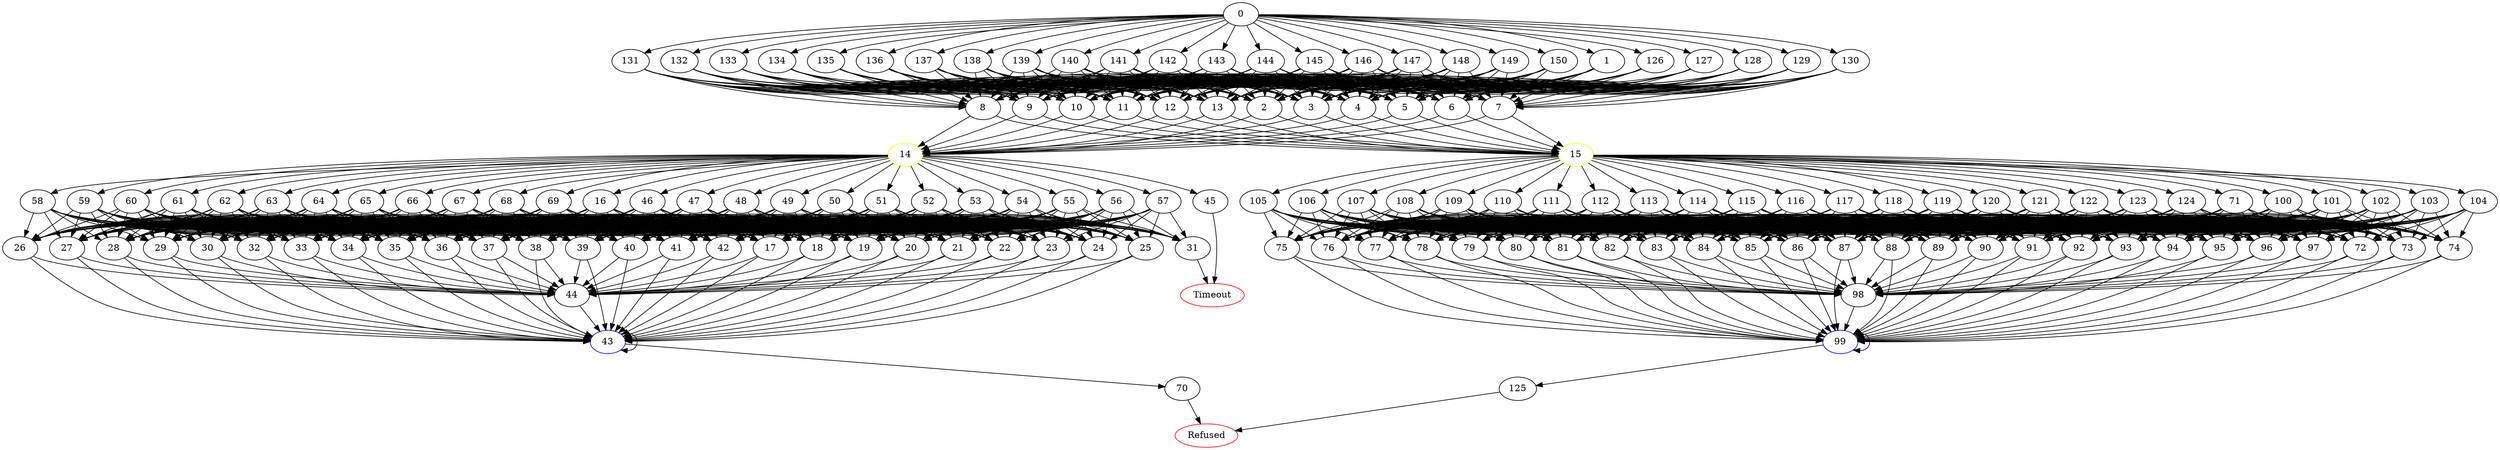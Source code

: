 digraph G {
	0 -> 1;
	0 -> 126;
	0 -> 127;
	0 -> 128;
	0 -> 129;
	0 -> 130;
	0 -> 131;
	0 -> 132;
	0 -> 133;
	0 -> 134;
	0 -> 135;
	0 -> 136;
	0 -> 137;
	0 -> 138;
	0 -> 139;
	0 -> 140;
	0 -> 141;
	0 -> 142;
	0 -> 143;
	0 -> 144;
	0 -> 145;
	0 -> 146;
	0 -> 147;
	0 -> 148;
	0 -> 149;
	0 -> 150;
	1 -> 2;
	1 -> 3;
	1 -> 4;
	1 -> 5;
	1 -> 6;
	1 -> 7;
	1 -> 8;
	1 -> 9;
	1 -> 10;
	1 -> 11;
	1 -> 12;
	1 -> 13;
	2 -> "14";
14 [color=yellow];
	2 -> "15";
15 [color=yellow];
	3 -> "14";
14 [color=yellow];
	3 -> "15";
15 [color=yellow];
	4 -> "14";
14 [color=yellow];
	4 -> "15";
15 [color=yellow];
	5 -> "14";
14 [color=yellow];
	5 -> "15";
15 [color=yellow];
	6 -> "14";
14 [color=yellow];
	6 -> "15";
15 [color=yellow];
	7 -> "14";
14 [color=yellow];
	7 -> "15";
15 [color=yellow];
	8 -> "14";
14 [color=yellow];
	8 -> "15";
15 [color=yellow];
	9 -> "14";
14 [color=yellow];
	9 -> "15";
15 [color=yellow];
	10 -> "14";
14 [color=yellow];
	10 -> "15";
15 [color=yellow];
	11 -> "14";
14 [color=yellow];
	11 -> "15";
15 [color=yellow];
	12 -> "14";
14 [color=yellow];
	12 -> "15";
15 [color=yellow];
	13 -> "14";
14 [color=yellow];
	13 -> "15";
15 [color=yellow];
	14 -> 16;
	14 -> 45;
	14 -> 46;
	14 -> 47;
	14 -> 48;
	14 -> 49;
	14 -> 50;
	14 -> 51;
	14 -> 52;
	14 -> 53;
	14 -> 54;
	14 -> 55;
	14 -> 56;
	14 -> 57;
	14 -> 58;
	14 -> 59;
	14 -> 60;
	14 -> 61;
	14 -> 62;
	14 -> 63;
	14 -> 64;
	14 -> 65;
	14 -> 66;
	14 -> 67;
	14 -> 68;
	14 -> 69;
	15 -> 71;
	15 -> 100;
	15 -> 101;
	15 -> 102;
	15 -> 103;
	15 -> 104;
	15 -> 105;
	15 -> 106;
	15 -> 107;
	15 -> 108;
	15 -> 109;
	15 -> 110;
	15 -> 111;
	15 -> 112;
	15 -> 113;
	15 -> 114;
	15 -> 115;
	15 -> 116;
	15 -> 117;
	15 -> 118;
	15 -> 119;
	15 -> 120;
	15 -> 121;
	15 -> 122;
	15 -> 123;
	15 -> 124;
	16 -> 17;
	16 -> 18;
	16 -> 19;
	16 -> 20;
	16 -> 21;
	16 -> 22;
	16 -> 23;
	16 -> 24;
	16 -> 25;
	16 -> 26;
	16 -> 27;
	16 -> 28;
	16 -> 29;
	16 -> 30;
	16 -> 31;
	16 -> 32;
	16 -> 33;
	16 -> 34;
	16 -> 35;
	16 -> 36;
	16 -> 37;
	16 -> 38;
	16 -> 39;
	16 -> 40;
	16 -> 41;
	16 -> 42;
	17 -> "43";
43 [color=blue];
	17 -> 44;
	18 -> "43";
43 [color=blue];
	18 -> 44;
	19 -> "43";
43 [color=blue];
	19 -> 44;
	20 -> "43";
43 [color=blue];
	20 -> 44;
	21 -> "43";
43 [color=blue];
	21 -> 44;
	22 -> "43";
43 [color=blue];
	22 -> 44;
	23 -> "43";
43 [color=blue];
	23 -> 44;
	24 -> "43";
43 [color=blue];
	24 -> 44;
	25 -> "43";
43 [color=blue];
	25 -> 44;
	26 -> "43";
43 [color=blue];
	26 -> 44;
	27 -> "43";
43 [color=blue];
	27 -> 44;
	28 -> "43";
43 [color=blue];
	28 -> 44;
	29 -> "43";
43 [color=blue];
	29 -> 44;
	30 -> "43";
43 [color=blue];
	30 -> 44;
	31 -> "Timeout";
Timeout [color=red];
	32 -> "43";
43 [color=blue];
	32 -> 44;
	33 -> "43";
43 [color=blue];
	33 -> 44;
	34 -> "43";
43 [color=blue];
	34 -> 44;
	35 -> "43";
43 [color=blue];
	35 -> 44;
	36 -> "43";
43 [color=blue];
	36 -> 44;
	37 -> "43";
43 [color=blue];
	37 -> 44;
	38 -> "43";
43 [color=blue];
	38 -> 44;
	39 -> "43";
43 [color=blue];
	39 -> 44;
	40 -> "43";
43 [color=blue];
	40 -> 44;
	41 -> "43";
43 [color=blue];
	41 -> 44;
	42 -> "43";
43 [color=blue];
	42 -> 44;
	43 -> "43";
43 [color=blue];
	43 -> 70;
	44 -> "43";
43 [color=blue];
	45 -> "Timeout";
Timeout [color=red];
	46 -> 17;
	46 -> 18;
	46 -> 19;
	46 -> 20;
	46 -> 21;
	46 -> 22;
	46 -> 23;
	46 -> 24;
	46 -> 25;
	46 -> 26;
	46 -> 27;
	46 -> 28;
	46 -> 29;
	46 -> 30;
	46 -> 31;
	46 -> 32;
	46 -> 33;
	46 -> 34;
	46 -> 35;
	46 -> 36;
	46 -> 37;
	46 -> 38;
	46 -> 39;
	46 -> 40;
	46 -> 41;
	46 -> 42;
	47 -> 17;
	47 -> 18;
	47 -> 19;
	47 -> 20;
	47 -> 21;
	47 -> 22;
	47 -> 23;
	47 -> 24;
	47 -> 25;
	47 -> 26;
	47 -> 27;
	47 -> 28;
	47 -> 29;
	47 -> 30;
	47 -> 31;
	47 -> 32;
	47 -> 33;
	47 -> 34;
	47 -> 35;
	47 -> 36;
	47 -> 37;
	47 -> 38;
	47 -> 39;
	47 -> 40;
	47 -> 41;
	47 -> 42;
	48 -> 17;
	48 -> 18;
	48 -> 19;
	48 -> 20;
	48 -> 21;
	48 -> 22;
	48 -> 23;
	48 -> 24;
	48 -> 25;
	48 -> 26;
	48 -> 27;
	48 -> 28;
	48 -> 29;
	48 -> 30;
	48 -> 31;
	48 -> 32;
	48 -> 33;
	48 -> 34;
	48 -> 35;
	48 -> 36;
	48 -> 37;
	48 -> 38;
	48 -> 39;
	48 -> 40;
	48 -> 41;
	48 -> 42;
	49 -> 17;
	49 -> 18;
	49 -> 19;
	49 -> 20;
	49 -> 21;
	49 -> 22;
	49 -> 23;
	49 -> 24;
	49 -> 25;
	49 -> 26;
	49 -> 27;
	49 -> 28;
	49 -> 29;
	49 -> 30;
	49 -> 31;
	49 -> 32;
	49 -> 33;
	49 -> 34;
	49 -> 35;
	49 -> 36;
	49 -> 37;
	49 -> 38;
	49 -> 39;
	49 -> 40;
	49 -> 41;
	49 -> 42;
	50 -> 17;
	50 -> 18;
	50 -> 19;
	50 -> 20;
	50 -> 21;
	50 -> 22;
	50 -> 23;
	50 -> 24;
	50 -> 25;
	50 -> 26;
	50 -> 27;
	50 -> 28;
	50 -> 29;
	50 -> 30;
	50 -> 31;
	50 -> 32;
	50 -> 33;
	50 -> 34;
	50 -> 35;
	50 -> 36;
	50 -> 37;
	50 -> 38;
	50 -> 39;
	50 -> 40;
	50 -> 41;
	50 -> 42;
	51 -> 17;
	51 -> 18;
	51 -> 19;
	51 -> 20;
	51 -> 21;
	51 -> 22;
	51 -> 23;
	51 -> 24;
	51 -> 25;
	51 -> 26;
	51 -> 27;
	51 -> 28;
	51 -> 29;
	51 -> 30;
	51 -> 31;
	51 -> 32;
	51 -> 33;
	51 -> 34;
	51 -> 35;
	51 -> 36;
	51 -> 37;
	51 -> 38;
	51 -> 39;
	51 -> 40;
	51 -> 41;
	51 -> 42;
	52 -> 17;
	52 -> 18;
	52 -> 19;
	52 -> 20;
	52 -> 21;
	52 -> 22;
	52 -> 23;
	52 -> 24;
	52 -> 25;
	52 -> 26;
	52 -> 27;
	52 -> 28;
	52 -> 29;
	52 -> 30;
	52 -> 31;
	52 -> 32;
	52 -> 33;
	52 -> 34;
	52 -> 35;
	52 -> 36;
	52 -> 37;
	52 -> 38;
	52 -> 39;
	52 -> 40;
	52 -> 41;
	52 -> 42;
	53 -> 17;
	53 -> 18;
	53 -> 19;
	53 -> 20;
	53 -> 21;
	53 -> 22;
	53 -> 23;
	53 -> 24;
	53 -> 25;
	53 -> 26;
	53 -> 27;
	53 -> 28;
	53 -> 29;
	53 -> 30;
	53 -> 31;
	53 -> 32;
	53 -> 33;
	53 -> 34;
	53 -> 35;
	53 -> 36;
	53 -> 37;
	53 -> 38;
	53 -> 39;
	53 -> 40;
	53 -> 41;
	53 -> 42;
	54 -> 17;
	54 -> 18;
	54 -> 19;
	54 -> 20;
	54 -> 21;
	54 -> 22;
	54 -> 23;
	54 -> 24;
	54 -> 25;
	54 -> 26;
	54 -> 27;
	54 -> 28;
	54 -> 29;
	54 -> 30;
	54 -> 31;
	54 -> 32;
	54 -> 33;
	54 -> 34;
	54 -> 35;
	54 -> 36;
	54 -> 37;
	54 -> 38;
	54 -> 39;
	54 -> 40;
	54 -> 41;
	54 -> 42;
	55 -> 17;
	55 -> 18;
	55 -> 19;
	55 -> 20;
	55 -> 21;
	55 -> 22;
	55 -> 23;
	55 -> 24;
	55 -> 25;
	55 -> 26;
	55 -> 27;
	55 -> 28;
	55 -> 29;
	55 -> 30;
	55 -> 31;
	55 -> 32;
	55 -> 33;
	55 -> 34;
	55 -> 35;
	55 -> 36;
	55 -> 37;
	55 -> 38;
	55 -> 39;
	55 -> 40;
	55 -> 41;
	55 -> 42;
	56 -> 17;
	56 -> 18;
	56 -> 19;
	56 -> 20;
	56 -> 21;
	56 -> 22;
	56 -> 23;
	56 -> 24;
	56 -> 25;
	56 -> 26;
	56 -> 27;
	56 -> 28;
	56 -> 29;
	56 -> 30;
	56 -> 31;
	56 -> 32;
	56 -> 33;
	56 -> 34;
	56 -> 35;
	56 -> 36;
	56 -> 37;
	56 -> 38;
	56 -> 39;
	56 -> 40;
	56 -> 41;
	56 -> 42;
	57 -> 17;
	57 -> 18;
	57 -> 19;
	57 -> 20;
	57 -> 21;
	57 -> 22;
	57 -> 23;
	57 -> 24;
	57 -> 25;
	57 -> 26;
	57 -> 27;
	57 -> 28;
	57 -> 29;
	57 -> 30;
	57 -> 31;
	57 -> 32;
	57 -> 33;
	57 -> 34;
	57 -> 35;
	57 -> 36;
	57 -> 37;
	57 -> 38;
	57 -> 39;
	57 -> 40;
	57 -> 41;
	57 -> 42;
	58 -> 17;
	58 -> 18;
	58 -> 19;
	58 -> 20;
	58 -> 21;
	58 -> 22;
	58 -> 23;
	58 -> 24;
	58 -> 25;
	58 -> 26;
	58 -> 27;
	58 -> 28;
	58 -> 29;
	58 -> 30;
	58 -> 31;
	58 -> 32;
	58 -> 33;
	58 -> 34;
	58 -> 35;
	58 -> 36;
	58 -> 37;
	58 -> 38;
	58 -> 39;
	58 -> 40;
	58 -> 41;
	58 -> 42;
	59 -> 17;
	59 -> 18;
	59 -> 19;
	59 -> 20;
	59 -> 21;
	59 -> 22;
	59 -> 23;
	59 -> 24;
	59 -> 25;
	59 -> 26;
	59 -> 27;
	59 -> 28;
	59 -> 29;
	59 -> 30;
	59 -> 31;
	59 -> 32;
	59 -> 33;
	59 -> 34;
	59 -> 35;
	59 -> 36;
	59 -> 37;
	59 -> 38;
	59 -> 39;
	59 -> 40;
	59 -> 41;
	59 -> 42;
	60 -> 17;
	60 -> 18;
	60 -> 19;
	60 -> 20;
	60 -> 21;
	60 -> 22;
	60 -> 23;
	60 -> 24;
	60 -> 25;
	60 -> 26;
	60 -> 27;
	60 -> 28;
	60 -> 29;
	60 -> 30;
	60 -> 31;
	60 -> 32;
	60 -> 33;
	60 -> 34;
	60 -> 35;
	60 -> 36;
	60 -> 37;
	60 -> 38;
	60 -> 39;
	60 -> 40;
	60 -> 41;
	60 -> 42;
	61 -> 17;
	61 -> 18;
	61 -> 19;
	61 -> 20;
	61 -> 21;
	61 -> 22;
	61 -> 23;
	61 -> 24;
	61 -> 25;
	61 -> 26;
	61 -> 27;
	61 -> 28;
	61 -> 29;
	61 -> 30;
	61 -> 31;
	61 -> 32;
	61 -> 33;
	61 -> 34;
	61 -> 35;
	61 -> 36;
	61 -> 37;
	61 -> 38;
	61 -> 39;
	61 -> 40;
	61 -> 41;
	61 -> 42;
	62 -> 17;
	62 -> 18;
	62 -> 19;
	62 -> 20;
	62 -> 21;
	62 -> 22;
	62 -> 23;
	62 -> 24;
	62 -> 25;
	62 -> 26;
	62 -> 27;
	62 -> 28;
	62 -> 29;
	62 -> 30;
	62 -> 31;
	62 -> 32;
	62 -> 33;
	62 -> 34;
	62 -> 35;
	62 -> 36;
	62 -> 37;
	62 -> 38;
	62 -> 39;
	62 -> 40;
	62 -> 41;
	62 -> 42;
	63 -> 17;
	63 -> 18;
	63 -> 19;
	63 -> 20;
	63 -> 21;
	63 -> 22;
	63 -> 23;
	63 -> 24;
	63 -> 25;
	63 -> 26;
	63 -> 27;
	63 -> 28;
	63 -> 29;
	63 -> 30;
	63 -> 31;
	63 -> 32;
	63 -> 33;
	63 -> 34;
	63 -> 35;
	63 -> 36;
	63 -> 37;
	63 -> 38;
	63 -> 39;
	63 -> 40;
	63 -> 41;
	63 -> 42;
	64 -> 17;
	64 -> 18;
	64 -> 19;
	64 -> 20;
	64 -> 21;
	64 -> 22;
	64 -> 23;
	64 -> 24;
	64 -> 25;
	64 -> 26;
	64 -> 27;
	64 -> 28;
	64 -> 29;
	64 -> 30;
	64 -> 31;
	64 -> 32;
	64 -> 33;
	64 -> 34;
	64 -> 35;
	64 -> 36;
	64 -> 37;
	64 -> 38;
	64 -> 39;
	64 -> 40;
	64 -> 41;
	64 -> 42;
	65 -> 17;
	65 -> 18;
	65 -> 19;
	65 -> 20;
	65 -> 21;
	65 -> 22;
	65 -> 23;
	65 -> 24;
	65 -> 25;
	65 -> 26;
	65 -> 27;
	65 -> 28;
	65 -> 29;
	65 -> 30;
	65 -> 31;
	65 -> 32;
	65 -> 33;
	65 -> 34;
	65 -> 35;
	65 -> 36;
	65 -> 37;
	65 -> 38;
	65 -> 39;
	65 -> 40;
	65 -> 41;
	65 -> 42;
	66 -> 17;
	66 -> 18;
	66 -> 19;
	66 -> 20;
	66 -> 21;
	66 -> 22;
	66 -> 23;
	66 -> 24;
	66 -> 25;
	66 -> 26;
	66 -> 27;
	66 -> 28;
	66 -> 29;
	66 -> 30;
	66 -> 31;
	66 -> 32;
	66 -> 33;
	66 -> 34;
	66 -> 35;
	66 -> 36;
	66 -> 37;
	66 -> 38;
	66 -> 39;
	66 -> 40;
	66 -> 41;
	66 -> 42;
	67 -> 17;
	67 -> 18;
	67 -> 19;
	67 -> 20;
	67 -> 21;
	67 -> 22;
	67 -> 23;
	67 -> 24;
	67 -> 25;
	67 -> 26;
	67 -> 27;
	67 -> 28;
	67 -> 29;
	67 -> 30;
	67 -> 31;
	67 -> 32;
	67 -> 33;
	67 -> 34;
	67 -> 35;
	67 -> 36;
	67 -> 37;
	67 -> 38;
	67 -> 39;
	67 -> 40;
	67 -> 41;
	67 -> 42;
	68 -> 17;
	68 -> 18;
	68 -> 19;
	68 -> 20;
	68 -> 21;
	68 -> 22;
	68 -> 23;
	68 -> 24;
	68 -> 25;
	68 -> 26;
	68 -> 27;
	68 -> 28;
	68 -> 29;
	68 -> 30;
	68 -> 31;
	68 -> 32;
	68 -> 33;
	68 -> 34;
	68 -> 35;
	68 -> 36;
	68 -> 37;
	68 -> 38;
	68 -> 39;
	68 -> 40;
	68 -> 41;
	68 -> 42;
	69 -> 17;
	69 -> 18;
	69 -> 19;
	69 -> 20;
	69 -> 21;
	69 -> 22;
	69 -> 23;
	69 -> 24;
	69 -> 25;
	69 -> 26;
	69 -> 27;
	69 -> 28;
	69 -> 29;
	69 -> 30;
	69 -> 31;
	69 -> 32;
	69 -> 33;
	69 -> 34;
	69 -> 35;
	69 -> 36;
	69 -> 37;
	69 -> 38;
	69 -> 39;
	69 -> 40;
	69 -> 41;
	69 -> 42;
	70 -> "Refused";
Refused [color=red];
	71 -> 72;
	71 -> 73;
	71 -> 74;
	71 -> 75;
	71 -> 76;
	71 -> 77;
	71 -> 78;
	71 -> 79;
	71 -> 80;
	71 -> 81;
	71 -> 82;
	71 -> 83;
	71 -> 84;
	71 -> 85;
	71 -> 86;
	71 -> 87;
	71 -> 88;
	71 -> 89;
	71 -> 90;
	71 -> 91;
	71 -> 92;
	71 -> 93;
	71 -> 94;
	71 -> 95;
	71 -> 96;
	71 -> 97;
	72 -> 98;
	72 -> "99";
99 [color=blue];
	73 -> 98;
	73 -> "99";
99 [color=blue];
	74 -> 98;
	74 -> "99";
99 [color=blue];
	75 -> 98;
	75 -> "99";
99 [color=blue];
	76 -> 98;
	76 -> "99";
99 [color=blue];
	77 -> 98;
	77 -> "99";
99 [color=blue];
	78 -> 98;
	78 -> "99";
99 [color=blue];
	79 -> 98;
	79 -> "99";
99 [color=blue];
	80 -> 98;
	80 -> "99";
99 [color=blue];
	81 -> 98;
	81 -> "99";
99 [color=blue];
	82 -> 98;
	82 -> "99";
99 [color=blue];
	83 -> 98;
	83 -> "99";
99 [color=blue];
	84 -> 98;
	84 -> "99";
99 [color=blue];
	85 -> 98;
	85 -> "99";
99 [color=blue];
	86 -> 98;
	86 -> "99";
99 [color=blue];
	87 -> 98;
	87 -> "99";
99 [color=blue];
	88 -> 98;
	88 -> "99";
99 [color=blue];
	89 -> 98;
	89 -> "99";
99 [color=blue];
	90 -> 98;
	90 -> "99";
99 [color=blue];
	91 -> 98;
	91 -> "99";
99 [color=blue];
	92 -> 98;
	92 -> "99";
99 [color=blue];
	93 -> 98;
	93 -> "99";
99 [color=blue];
	94 -> 98;
	94 -> "99";
99 [color=blue];
	95 -> 98;
	95 -> "99";
99 [color=blue];
	96 -> 98;
	96 -> "99";
99 [color=blue];
	97 -> 98;
	97 -> "99";
99 [color=blue];
	98 -> "99";
99 [color=blue];
	99 -> "99";
99 [color=blue];
	99 -> 125;
	100 -> 72;
	100 -> 73;
	100 -> 74;
	100 -> 75;
	100 -> 76;
	100 -> 77;
	100 -> 78;
	100 -> 79;
	100 -> 80;
	100 -> 81;
	100 -> 82;
	100 -> 83;
	100 -> 84;
	100 -> 85;
	100 -> 86;
	100 -> 87;
	100 -> 88;
	100 -> 89;
	100 -> 90;
	100 -> 91;
	100 -> 92;
	100 -> 93;
	100 -> 94;
	100 -> 95;
	100 -> 96;
	100 -> 97;
	101 -> 72;
	101 -> 73;
	101 -> 74;
	101 -> 75;
	101 -> 76;
	101 -> 77;
	101 -> 78;
	101 -> 79;
	101 -> 80;
	101 -> 81;
	101 -> 82;
	101 -> 83;
	101 -> 84;
	101 -> 85;
	101 -> 86;
	101 -> 87;
	101 -> 88;
	101 -> 89;
	101 -> 90;
	101 -> 91;
	101 -> 92;
	101 -> 93;
	101 -> 94;
	101 -> 95;
	101 -> 96;
	101 -> 97;
	102 -> 72;
	102 -> 73;
	102 -> 74;
	102 -> 75;
	102 -> 76;
	102 -> 77;
	102 -> 78;
	102 -> 79;
	102 -> 80;
	102 -> 81;
	102 -> 82;
	102 -> 83;
	102 -> 84;
	102 -> 85;
	102 -> 86;
	102 -> 87;
	102 -> 88;
	102 -> 89;
	102 -> 90;
	102 -> 91;
	102 -> 92;
	102 -> 93;
	102 -> 94;
	102 -> 95;
	102 -> 96;
	102 -> 97;
	103 -> 72;
	103 -> 73;
	103 -> 74;
	103 -> 75;
	103 -> 76;
	103 -> 77;
	103 -> 78;
	103 -> 79;
	103 -> 80;
	103 -> 81;
	103 -> 82;
	103 -> 83;
	103 -> 84;
	103 -> 85;
	103 -> 86;
	103 -> 87;
	103 -> 88;
	103 -> 89;
	103 -> 90;
	103 -> 91;
	103 -> 92;
	103 -> 93;
	103 -> 94;
	103 -> 95;
	103 -> 96;
	103 -> 97;
	104 -> 72;
	104 -> 73;
	104 -> 74;
	104 -> 75;
	104 -> 76;
	104 -> 77;
	104 -> 78;
	104 -> 79;
	104 -> 80;
	104 -> 81;
	104 -> 82;
	104 -> 83;
	104 -> 84;
	104 -> 85;
	104 -> 86;
	104 -> 87;
	104 -> 88;
	104 -> 89;
	104 -> 90;
	104 -> 91;
	104 -> 92;
	104 -> 93;
	104 -> 94;
	104 -> 95;
	104 -> 96;
	104 -> 97;
	105 -> 72;
	105 -> 73;
	105 -> 74;
	105 -> 75;
	105 -> 76;
	105 -> 77;
	105 -> 78;
	105 -> 79;
	105 -> 80;
	105 -> 81;
	105 -> 82;
	105 -> 83;
	105 -> 84;
	105 -> 85;
	105 -> 86;
	105 -> 87;
	105 -> 88;
	105 -> 89;
	105 -> 90;
	105 -> 91;
	105 -> 92;
	105 -> 93;
	105 -> 94;
	105 -> 95;
	105 -> 96;
	105 -> 97;
	106 -> 72;
	106 -> 73;
	106 -> 74;
	106 -> 75;
	106 -> 76;
	106 -> 77;
	106 -> 78;
	106 -> 79;
	106 -> 80;
	106 -> 81;
	106 -> 82;
	106 -> 83;
	106 -> 84;
	106 -> 85;
	106 -> 86;
	106 -> 87;
	106 -> 88;
	106 -> 89;
	106 -> 90;
	106 -> 91;
	106 -> 92;
	106 -> 93;
	106 -> 94;
	106 -> 95;
	106 -> 96;
	106 -> 97;
	107 -> 72;
	107 -> 73;
	107 -> 74;
	107 -> 75;
	107 -> 76;
	107 -> 77;
	107 -> 78;
	107 -> 79;
	107 -> 80;
	107 -> 81;
	107 -> 82;
	107 -> 83;
	107 -> 84;
	107 -> 85;
	107 -> 86;
	107 -> 87;
	107 -> 88;
	107 -> 89;
	107 -> 90;
	107 -> 91;
	107 -> 92;
	107 -> 93;
	107 -> 94;
	107 -> 95;
	107 -> 96;
	107 -> 97;
	108 -> 72;
	108 -> 73;
	108 -> 74;
	108 -> 75;
	108 -> 76;
	108 -> 77;
	108 -> 78;
	108 -> 79;
	108 -> 80;
	108 -> 81;
	108 -> 82;
	108 -> 83;
	108 -> 84;
	108 -> 85;
	108 -> 86;
	108 -> 87;
	108 -> 88;
	108 -> 89;
	108 -> 90;
	108 -> 91;
	108 -> 92;
	108 -> 93;
	108 -> 94;
	108 -> 95;
	108 -> 96;
	108 -> 97;
	109 -> 72;
	109 -> 73;
	109 -> 74;
	109 -> 75;
	109 -> 76;
	109 -> 77;
	109 -> 78;
	109 -> 79;
	109 -> 80;
	109 -> 81;
	109 -> 82;
	109 -> 83;
	109 -> 84;
	109 -> 85;
	109 -> 86;
	109 -> 87;
	109 -> 88;
	109 -> 89;
	109 -> 90;
	109 -> 91;
	109 -> 92;
	109 -> 93;
	109 -> 94;
	109 -> 95;
	109 -> 96;
	109 -> 97;
	110 -> 72;
	110 -> 73;
	110 -> 74;
	110 -> 75;
	110 -> 76;
	110 -> 77;
	110 -> 78;
	110 -> 79;
	110 -> 80;
	110 -> 81;
	110 -> 82;
	110 -> 83;
	110 -> 84;
	110 -> 85;
	110 -> 86;
	110 -> 87;
	110 -> 88;
	110 -> 89;
	110 -> 90;
	110 -> 91;
	110 -> 92;
	110 -> 93;
	110 -> 94;
	110 -> 95;
	110 -> 96;
	110 -> 97;
	111 -> 72;
	111 -> 73;
	111 -> 74;
	111 -> 75;
	111 -> 76;
	111 -> 77;
	111 -> 78;
	111 -> 79;
	111 -> 80;
	111 -> 81;
	111 -> 82;
	111 -> 83;
	111 -> 84;
	111 -> 85;
	111 -> 86;
	111 -> 87;
	111 -> 88;
	111 -> 89;
	111 -> 90;
	111 -> 91;
	111 -> 92;
	111 -> 93;
	111 -> 94;
	111 -> 95;
	111 -> 96;
	111 -> 97;
	112 -> 72;
	112 -> 73;
	112 -> 74;
	112 -> 75;
	112 -> 76;
	112 -> 77;
	112 -> 78;
	112 -> 79;
	112 -> 80;
	112 -> 81;
	112 -> 82;
	112 -> 83;
	112 -> 84;
	112 -> 85;
	112 -> 86;
	112 -> 87;
	112 -> 88;
	112 -> 89;
	112 -> 90;
	112 -> 91;
	112 -> 92;
	112 -> 93;
	112 -> 94;
	112 -> 95;
	112 -> 96;
	112 -> 97;
	113 -> 72;
	113 -> 73;
	113 -> 74;
	113 -> 75;
	113 -> 76;
	113 -> 77;
	113 -> 78;
	113 -> 79;
	113 -> 80;
	113 -> 81;
	113 -> 82;
	113 -> 83;
	113 -> 84;
	113 -> 85;
	113 -> 86;
	113 -> 87;
	113 -> 88;
	113 -> 89;
	113 -> 90;
	113 -> 91;
	113 -> 92;
	113 -> 93;
	113 -> 94;
	113 -> 95;
	113 -> 96;
	113 -> 97;
	114 -> 72;
	114 -> 73;
	114 -> 74;
	114 -> 75;
	114 -> 76;
	114 -> 77;
	114 -> 78;
	114 -> 79;
	114 -> 80;
	114 -> 81;
	114 -> 82;
	114 -> 83;
	114 -> 84;
	114 -> 85;
	114 -> 86;
	114 -> 87;
	114 -> 88;
	114 -> 89;
	114 -> 90;
	114 -> 91;
	114 -> 92;
	114 -> 93;
	114 -> 94;
	114 -> 95;
	114 -> 96;
	114 -> 97;
	115 -> 72;
	115 -> 73;
	115 -> 74;
	115 -> 75;
	115 -> 76;
	115 -> 77;
	115 -> 78;
	115 -> 79;
	115 -> 80;
	115 -> 81;
	115 -> 82;
	115 -> 83;
	115 -> 84;
	115 -> 85;
	115 -> 86;
	115 -> 87;
	115 -> 88;
	115 -> 89;
	115 -> 90;
	115 -> 91;
	115 -> 92;
	115 -> 93;
	115 -> 94;
	115 -> 95;
	115 -> 96;
	115 -> 97;
	116 -> 72;
	116 -> 73;
	116 -> 74;
	116 -> 75;
	116 -> 76;
	116 -> 77;
	116 -> 78;
	116 -> 79;
	116 -> 80;
	116 -> 81;
	116 -> 82;
	116 -> 83;
	116 -> 84;
	116 -> 85;
	116 -> 86;
	116 -> 87;
	116 -> 88;
	116 -> 89;
	116 -> 90;
	116 -> 91;
	116 -> 92;
	116 -> 93;
	116 -> 94;
	116 -> 95;
	116 -> 96;
	116 -> 97;
	117 -> 72;
	117 -> 73;
	117 -> 74;
	117 -> 75;
	117 -> 76;
	117 -> 77;
	117 -> 78;
	117 -> 79;
	117 -> 80;
	117 -> 81;
	117 -> 82;
	117 -> 83;
	117 -> 84;
	117 -> 85;
	117 -> 86;
	117 -> 87;
	117 -> 88;
	117 -> 89;
	117 -> 90;
	117 -> 91;
	117 -> 92;
	117 -> 93;
	117 -> 94;
	117 -> 95;
	117 -> 96;
	117 -> 97;
	118 -> 72;
	118 -> 73;
	118 -> 74;
	118 -> 75;
	118 -> 76;
	118 -> 77;
	118 -> 78;
	118 -> 79;
	118 -> 80;
	118 -> 81;
	118 -> 82;
	118 -> 83;
	118 -> 84;
	118 -> 85;
	118 -> 86;
	118 -> 87;
	118 -> 88;
	118 -> 89;
	118 -> 90;
	118 -> 91;
	118 -> 92;
	118 -> 93;
	118 -> 94;
	118 -> 95;
	118 -> 96;
	118 -> 97;
	119 -> 72;
	119 -> 73;
	119 -> 74;
	119 -> 75;
	119 -> 76;
	119 -> 77;
	119 -> 78;
	119 -> 79;
	119 -> 80;
	119 -> 81;
	119 -> 82;
	119 -> 83;
	119 -> 84;
	119 -> 85;
	119 -> 86;
	119 -> 87;
	119 -> 88;
	119 -> 89;
	119 -> 90;
	119 -> 91;
	119 -> 92;
	119 -> 93;
	119 -> 94;
	119 -> 95;
	119 -> 96;
	119 -> 97;
	120 -> 72;
	120 -> 73;
	120 -> 74;
	120 -> 75;
	120 -> 76;
	120 -> 77;
	120 -> 78;
	120 -> 79;
	120 -> 80;
	120 -> 81;
	120 -> 82;
	120 -> 83;
	120 -> 84;
	120 -> 85;
	120 -> 86;
	120 -> 87;
	120 -> 88;
	120 -> 89;
	120 -> 90;
	120 -> 91;
	120 -> 92;
	120 -> 93;
	120 -> 94;
	120 -> 95;
	120 -> 96;
	120 -> 97;
	121 -> 72;
	121 -> 73;
	121 -> 74;
	121 -> 75;
	121 -> 76;
	121 -> 77;
	121 -> 78;
	121 -> 79;
	121 -> 80;
	121 -> 81;
	121 -> 82;
	121 -> 83;
	121 -> 84;
	121 -> 85;
	121 -> 86;
	121 -> 87;
	121 -> 88;
	121 -> 89;
	121 -> 90;
	121 -> 91;
	121 -> 92;
	121 -> 93;
	121 -> 94;
	121 -> 95;
	121 -> 96;
	121 -> 97;
	122 -> 72;
	122 -> 73;
	122 -> 74;
	122 -> 75;
	122 -> 76;
	122 -> 77;
	122 -> 78;
	122 -> 79;
	122 -> 80;
	122 -> 81;
	122 -> 82;
	122 -> 83;
	122 -> 84;
	122 -> 85;
	122 -> 86;
	122 -> 87;
	122 -> 88;
	122 -> 89;
	122 -> 90;
	122 -> 91;
	122 -> 92;
	122 -> 93;
	122 -> 94;
	122 -> 95;
	122 -> 96;
	122 -> 97;
	123 -> 72;
	123 -> 73;
	123 -> 74;
	123 -> 75;
	123 -> 76;
	123 -> 77;
	123 -> 78;
	123 -> 79;
	123 -> 80;
	123 -> 81;
	123 -> 82;
	123 -> 83;
	123 -> 84;
	123 -> 85;
	123 -> 86;
	123 -> 87;
	123 -> 88;
	123 -> 89;
	123 -> 90;
	123 -> 91;
	123 -> 92;
	123 -> 93;
	123 -> 94;
	123 -> 95;
	123 -> 96;
	123 -> 97;
	124 -> 72;
	124 -> 73;
	124 -> 74;
	124 -> 75;
	124 -> 76;
	124 -> 77;
	124 -> 78;
	124 -> 79;
	124 -> 80;
	124 -> 81;
	124 -> 82;
	124 -> 83;
	124 -> 84;
	124 -> 85;
	124 -> 86;
	124 -> 87;
	124 -> 88;
	124 -> 89;
	124 -> 90;
	124 -> 91;
	124 -> 92;
	124 -> 93;
	124 -> 94;
	124 -> 95;
	124 -> 96;
	124 -> 97;
	125 -> "Refused";
Refused [color=red];
	126 -> 2;
	126 -> 3;
	126 -> 4;
	126 -> 5;
	126 -> 6;
	126 -> 7;
	126 -> 8;
	126 -> 9;
	126 -> 10;
	126 -> 11;
	126 -> 12;
	126 -> 13;
	127 -> 2;
	127 -> 3;
	127 -> 4;
	127 -> 5;
	127 -> 6;
	127 -> 7;
	127 -> 8;
	127 -> 9;
	127 -> 10;
	127 -> 11;
	127 -> 12;
	127 -> 13;
	128 -> 2;
	128 -> 3;
	128 -> 4;
	128 -> 5;
	128 -> 6;
	128 -> 7;
	128 -> 8;
	128 -> 9;
	128 -> 10;
	128 -> 11;
	128 -> 12;
	128 -> 13;
	129 -> 2;
	129 -> 3;
	129 -> 4;
	129 -> 5;
	129 -> 6;
	129 -> 7;
	129 -> 8;
	129 -> 9;
	129 -> 10;
	129 -> 11;
	129 -> 12;
	129 -> 13;
	130 -> 2;
	130 -> 3;
	130 -> 4;
	130 -> 5;
	130 -> 6;
	130 -> 7;
	130 -> 8;
	130 -> 9;
	130 -> 10;
	130 -> 11;
	130 -> 12;
	130 -> 13;
	131 -> 2;
	131 -> 3;
	131 -> 4;
	131 -> 5;
	131 -> 6;
	131 -> 7;
	131 -> 8;
	131 -> 9;
	131 -> 10;
	131 -> 11;
	131 -> 12;
	131 -> 13;
	132 -> 2;
	132 -> 3;
	132 -> 4;
	132 -> 5;
	132 -> 6;
	132 -> 7;
	132 -> 8;
	132 -> 9;
	132 -> 10;
	132 -> 11;
	132 -> 12;
	132 -> 13;
	133 -> 2;
	133 -> 3;
	133 -> 4;
	133 -> 5;
	133 -> 6;
	133 -> 7;
	133 -> 8;
	133 -> 9;
	133 -> 10;
	133 -> 11;
	133 -> 12;
	133 -> 13;
	134 -> 2;
	134 -> 3;
	134 -> 4;
	134 -> 5;
	134 -> 6;
	134 -> 7;
	134 -> 8;
	134 -> 9;
	134 -> 10;
	134 -> 11;
	134 -> 12;
	134 -> 13;
	135 -> 2;
	135 -> 3;
	135 -> 4;
	135 -> 5;
	135 -> 6;
	135 -> 7;
	135 -> 8;
	135 -> 9;
	135 -> 10;
	135 -> 11;
	135 -> 12;
	135 -> 13;
	136 -> 2;
	136 -> 3;
	136 -> 4;
	136 -> 5;
	136 -> 6;
	136 -> 7;
	136 -> 8;
	136 -> 9;
	136 -> 10;
	136 -> 11;
	136 -> 12;
	136 -> 13;
	137 -> 2;
	137 -> 3;
	137 -> 4;
	137 -> 5;
	137 -> 6;
	137 -> 7;
	137 -> 8;
	137 -> 9;
	137 -> 10;
	137 -> 11;
	137 -> 12;
	137 -> 13;
	138 -> 2;
	138 -> 3;
	138 -> 4;
	138 -> 5;
	138 -> 6;
	138 -> 7;
	138 -> 8;
	138 -> 9;
	138 -> 10;
	138 -> 11;
	138 -> 12;
	138 -> 13;
	139 -> 2;
	139 -> 3;
	139 -> 4;
	139 -> 5;
	139 -> 6;
	139 -> 7;
	139 -> 8;
	139 -> 9;
	139 -> 10;
	139 -> 11;
	139 -> 12;
	139 -> 13;
	140 -> 2;
	140 -> 3;
	140 -> 4;
	140 -> 5;
	140 -> 6;
	140 -> 7;
	140 -> 8;
	140 -> 9;
	140 -> 10;
	140 -> 11;
	140 -> 12;
	140 -> 13;
	141 -> 2;
	141 -> 3;
	141 -> 4;
	141 -> 5;
	141 -> 6;
	141 -> 7;
	141 -> 8;
	141 -> 9;
	141 -> 10;
	141 -> 11;
	141 -> 12;
	141 -> 13;
	142 -> 2;
	142 -> 3;
	142 -> 4;
	142 -> 5;
	142 -> 6;
	142 -> 7;
	142 -> 8;
	142 -> 9;
	142 -> 10;
	142 -> 11;
	142 -> 12;
	142 -> 13;
	143 -> 2;
	143 -> 3;
	143 -> 4;
	143 -> 5;
	143 -> 6;
	143 -> 7;
	143 -> 8;
	143 -> 9;
	143 -> 10;
	143 -> 11;
	143 -> 12;
	143 -> 13;
	144 -> 2;
	144 -> 3;
	144 -> 4;
	144 -> 5;
	144 -> 6;
	144 -> 7;
	144 -> 8;
	144 -> 9;
	144 -> 10;
	144 -> 11;
	144 -> 12;
	144 -> 13;
	145 -> 2;
	145 -> 3;
	145 -> 4;
	145 -> 5;
	145 -> 6;
	145 -> 7;
	145 -> 8;
	145 -> 9;
	145 -> 10;
	145 -> 11;
	145 -> 12;
	145 -> 13;
	146 -> 2;
	146 -> 3;
	146 -> 4;
	146 -> 5;
	146 -> 6;
	146 -> 7;
	146 -> 8;
	146 -> 9;
	146 -> 10;
	146 -> 11;
	146 -> 12;
	146 -> 13;
	147 -> 2;
	147 -> 3;
	147 -> 4;
	147 -> 5;
	147 -> 6;
	147 -> 7;
	147 -> 8;
	147 -> 9;
	147 -> 10;
	147 -> 11;
	147 -> 12;
	147 -> 13;
	148 -> 2;
	148 -> 3;
	148 -> 4;
	148 -> 5;
	148 -> 6;
	148 -> 7;
	148 -> 8;
	148 -> 9;
	148 -> 10;
	148 -> 11;
	148 -> 12;
	148 -> 13;
	149 -> 2;
	149 -> 3;
	149 -> 4;
	149 -> 5;
	149 -> 6;
	149 -> 7;
	149 -> 8;
	149 -> 9;
	149 -> 10;
	149 -> 11;
	149 -> 12;
	149 -> 13;
	150 -> 2;
	150 -> 3;
	150 -> 4;
	150 -> 5;
	150 -> 6;
	150 -> 7;
	150 -> 8;
	150 -> 9;
	150 -> 10;
	150 -> 11;
	150 -> 12;
	150 -> 13;
}